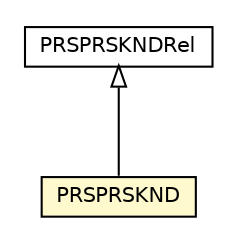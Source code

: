 #!/usr/local/bin/dot
#
# Class diagram 
# Generated by UMLGraph version R5_6-24-gf6e263 (http://www.umlgraph.org/)
#

digraph G {
	edge [fontname="Helvetica",fontsize=10,labelfontname="Helvetica",labelfontsize=10];
	node [fontname="Helvetica",fontsize=10,shape=plaintext];
	nodesep=0.25;
	ranksep=0.5;
	// nl.egem.stuf.sector.bg._0204.PRSAntwoord.PRSPRSKND
	c147472 [label=<<table title="nl.egem.stuf.sector.bg._0204.PRSAntwoord.PRSPRSKND" border="0" cellborder="1" cellspacing="0" cellpadding="2" port="p" bgcolor="lemonChiffon" href="./PRSAntwoord.PRSPRSKND.html">
		<tr><td><table border="0" cellspacing="0" cellpadding="1">
<tr><td align="center" balign="center"> PRSPRSKND </td></tr>
		</table></td></tr>
		</table>>, URL="./PRSAntwoord.PRSPRSKND.html", fontname="Helvetica", fontcolor="black", fontsize=10.0];
	// nl.egem.stuf.sector.bg._0204.PRSPRSKNDRel
	c147704 [label=<<table title="nl.egem.stuf.sector.bg._0204.PRSPRSKNDRel" border="0" cellborder="1" cellspacing="0" cellpadding="2" port="p" href="./PRSPRSKNDRel.html">
		<tr><td><table border="0" cellspacing="0" cellpadding="1">
<tr><td align="center" balign="center"> PRSPRSKNDRel </td></tr>
		</table></td></tr>
		</table>>, URL="./PRSPRSKNDRel.html", fontname="Helvetica", fontcolor="black", fontsize=10.0];
	//nl.egem.stuf.sector.bg._0204.PRSAntwoord.PRSPRSKND extends nl.egem.stuf.sector.bg._0204.PRSPRSKNDRel
	c147704:p -> c147472:p [dir=back,arrowtail=empty];
}

